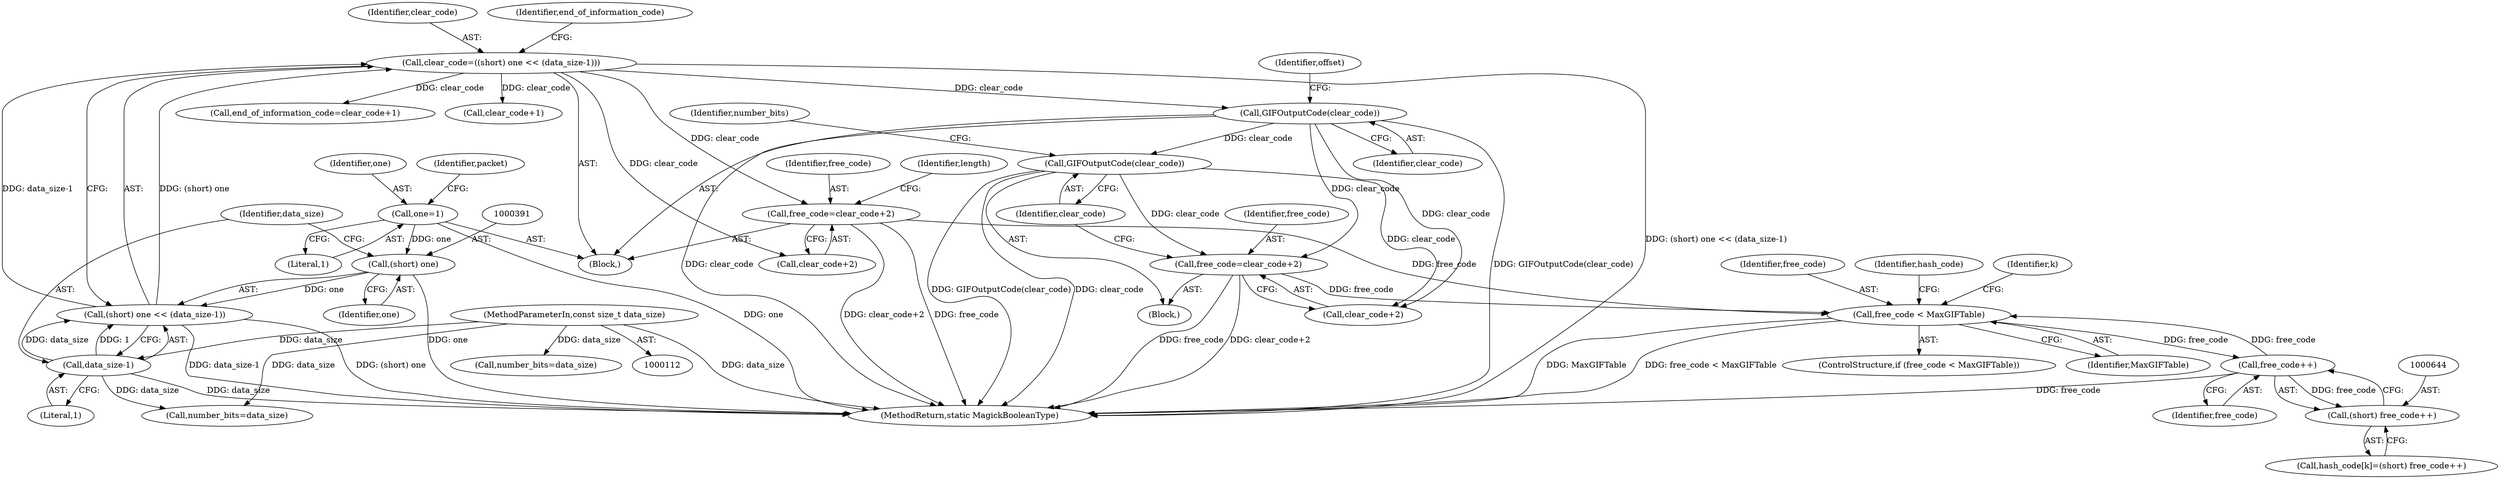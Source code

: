 digraph "0_ImageMagick6_19651f3db63fa1511ed83a348c4c82fa553f8d01@API" {
"1000635" [label="(Call,free_code < MaxGIFTable)"];
"1000675" [label="(Call,free_code=clear_code+2)"];
"1000680" [label="(Call,GIFOutputCode(clear_code))"];
"1000415" [label="(Call,GIFOutputCode(clear_code))"];
"1000387" [label="(Call,clear_code=((short) one << (data_size-1)))"];
"1000389" [label="(Call,(short) one << (data_size-1))"];
"1000390" [label="(Call,(short) one)"];
"1000226" [label="(Call,one=1)"];
"1000393" [label="(Call,data_size-1)"];
"1000115" [label="(MethodParameterIn,const size_t data_size)"];
"1000645" [label="(Call,free_code++)"];
"1000635" [label="(Call,free_code < MaxGIFTable)"];
"1000401" [label="(Call,free_code=clear_code+2)"];
"1000643" [label="(Call,(short) free_code++)"];
"1000227" [label="(Identifier,one)"];
"1000116" [label="(Block,)"];
"1000857" [label="(MethodReturn,static MagickBooleanType)"];
"1000681" [label="(Identifier,clear_code)"];
"1000660" [label="(Block,)"];
"1000388" [label="(Identifier,clear_code)"];
"1000226" [label="(Call,one=1)"];
"1000646" [label="(Identifier,free_code)"];
"1000636" [label="(Identifier,free_code)"];
"1000682" [label="(Call,number_bits=data_size)"];
"1000645" [label="(Call,free_code++)"];
"1000641" [label="(Identifier,hash_code)"];
"1000389" [label="(Call,(short) one << (data_size-1))"];
"1000416" [label="(Identifier,clear_code)"];
"1000390" [label="(Call,(short) one)"];
"1000663" [label="(Identifier,k)"];
"1000115" [label="(MethodParameterIn,const size_t data_size)"];
"1000380" [label="(Call,number_bits=data_size)"];
"1000230" [label="(Identifier,packet)"];
"1000677" [label="(Call,clear_code+2)"];
"1000418" [label="(Identifier,offset)"];
"1000395" [label="(Literal,1)"];
"1000415" [label="(Call,GIFOutputCode(clear_code))"];
"1000392" [label="(Identifier,one)"];
"1000397" [label="(Identifier,end_of_information_code)"];
"1000402" [label="(Identifier,free_code)"];
"1000680" [label="(Call,GIFOutputCode(clear_code))"];
"1000675" [label="(Call,free_code=clear_code+2)"];
"1000407" [label="(Identifier,length)"];
"1000387" [label="(Call,clear_code=((short) one << (data_size-1)))"];
"1000676" [label="(Identifier,free_code)"];
"1000639" [label="(Call,hash_code[k]=(short) free_code++)"];
"1000228" [label="(Literal,1)"];
"1000635" [label="(Call,free_code < MaxGIFTable)"];
"1000396" [label="(Call,end_of_information_code=clear_code+1)"];
"1000401" [label="(Call,free_code=clear_code+2)"];
"1000398" [label="(Call,clear_code+1)"];
"1000683" [label="(Identifier,number_bits)"];
"1000393" [label="(Call,data_size-1)"];
"1000634" [label="(ControlStructure,if (free_code < MaxGIFTable))"];
"1000394" [label="(Identifier,data_size)"];
"1000637" [label="(Identifier,MaxGIFTable)"];
"1000643" [label="(Call,(short) free_code++)"];
"1000403" [label="(Call,clear_code+2)"];
"1000635" -> "1000634"  [label="AST: "];
"1000635" -> "1000637"  [label="CFG: "];
"1000636" -> "1000635"  [label="AST: "];
"1000637" -> "1000635"  [label="AST: "];
"1000641" -> "1000635"  [label="CFG: "];
"1000663" -> "1000635"  [label="CFG: "];
"1000635" -> "1000857"  [label="DDG: MaxGIFTable"];
"1000635" -> "1000857"  [label="DDG: free_code < MaxGIFTable"];
"1000675" -> "1000635"  [label="DDG: free_code"];
"1000645" -> "1000635"  [label="DDG: free_code"];
"1000401" -> "1000635"  [label="DDG: free_code"];
"1000635" -> "1000645"  [label="DDG: free_code"];
"1000675" -> "1000660"  [label="AST: "];
"1000675" -> "1000677"  [label="CFG: "];
"1000676" -> "1000675"  [label="AST: "];
"1000677" -> "1000675"  [label="AST: "];
"1000681" -> "1000675"  [label="CFG: "];
"1000675" -> "1000857"  [label="DDG: free_code"];
"1000675" -> "1000857"  [label="DDG: clear_code+2"];
"1000680" -> "1000675"  [label="DDG: clear_code"];
"1000415" -> "1000675"  [label="DDG: clear_code"];
"1000680" -> "1000660"  [label="AST: "];
"1000680" -> "1000681"  [label="CFG: "];
"1000681" -> "1000680"  [label="AST: "];
"1000683" -> "1000680"  [label="CFG: "];
"1000680" -> "1000857"  [label="DDG: clear_code"];
"1000680" -> "1000857"  [label="DDG: GIFOutputCode(clear_code)"];
"1000680" -> "1000677"  [label="DDG: clear_code"];
"1000415" -> "1000680"  [label="DDG: clear_code"];
"1000415" -> "1000116"  [label="AST: "];
"1000415" -> "1000416"  [label="CFG: "];
"1000416" -> "1000415"  [label="AST: "];
"1000418" -> "1000415"  [label="CFG: "];
"1000415" -> "1000857"  [label="DDG: clear_code"];
"1000415" -> "1000857"  [label="DDG: GIFOutputCode(clear_code)"];
"1000387" -> "1000415"  [label="DDG: clear_code"];
"1000415" -> "1000677"  [label="DDG: clear_code"];
"1000387" -> "1000116"  [label="AST: "];
"1000387" -> "1000389"  [label="CFG: "];
"1000388" -> "1000387"  [label="AST: "];
"1000389" -> "1000387"  [label="AST: "];
"1000397" -> "1000387"  [label="CFG: "];
"1000387" -> "1000857"  [label="DDG: (short) one << (data_size-1)"];
"1000389" -> "1000387"  [label="DDG: (short) one"];
"1000389" -> "1000387"  [label="DDG: data_size-1"];
"1000387" -> "1000396"  [label="DDG: clear_code"];
"1000387" -> "1000398"  [label="DDG: clear_code"];
"1000387" -> "1000401"  [label="DDG: clear_code"];
"1000387" -> "1000403"  [label="DDG: clear_code"];
"1000389" -> "1000393"  [label="CFG: "];
"1000390" -> "1000389"  [label="AST: "];
"1000393" -> "1000389"  [label="AST: "];
"1000389" -> "1000857"  [label="DDG: data_size-1"];
"1000389" -> "1000857"  [label="DDG: (short) one"];
"1000390" -> "1000389"  [label="DDG: one"];
"1000393" -> "1000389"  [label="DDG: data_size"];
"1000393" -> "1000389"  [label="DDG: 1"];
"1000390" -> "1000392"  [label="CFG: "];
"1000391" -> "1000390"  [label="AST: "];
"1000392" -> "1000390"  [label="AST: "];
"1000394" -> "1000390"  [label="CFG: "];
"1000390" -> "1000857"  [label="DDG: one"];
"1000226" -> "1000390"  [label="DDG: one"];
"1000226" -> "1000116"  [label="AST: "];
"1000226" -> "1000228"  [label="CFG: "];
"1000227" -> "1000226"  [label="AST: "];
"1000228" -> "1000226"  [label="AST: "];
"1000230" -> "1000226"  [label="CFG: "];
"1000226" -> "1000857"  [label="DDG: one"];
"1000393" -> "1000395"  [label="CFG: "];
"1000394" -> "1000393"  [label="AST: "];
"1000395" -> "1000393"  [label="AST: "];
"1000393" -> "1000857"  [label="DDG: data_size"];
"1000115" -> "1000393"  [label="DDG: data_size"];
"1000393" -> "1000682"  [label="DDG: data_size"];
"1000115" -> "1000112"  [label="AST: "];
"1000115" -> "1000857"  [label="DDG: data_size"];
"1000115" -> "1000380"  [label="DDG: data_size"];
"1000115" -> "1000682"  [label="DDG: data_size"];
"1000645" -> "1000643"  [label="AST: "];
"1000645" -> "1000646"  [label="CFG: "];
"1000646" -> "1000645"  [label="AST: "];
"1000643" -> "1000645"  [label="CFG: "];
"1000645" -> "1000857"  [label="DDG: free_code"];
"1000645" -> "1000643"  [label="DDG: free_code"];
"1000401" -> "1000116"  [label="AST: "];
"1000401" -> "1000403"  [label="CFG: "];
"1000402" -> "1000401"  [label="AST: "];
"1000403" -> "1000401"  [label="AST: "];
"1000407" -> "1000401"  [label="CFG: "];
"1000401" -> "1000857"  [label="DDG: free_code"];
"1000401" -> "1000857"  [label="DDG: clear_code+2"];
"1000643" -> "1000639"  [label="AST: "];
"1000644" -> "1000643"  [label="AST: "];
"1000639" -> "1000643"  [label="CFG: "];
}
